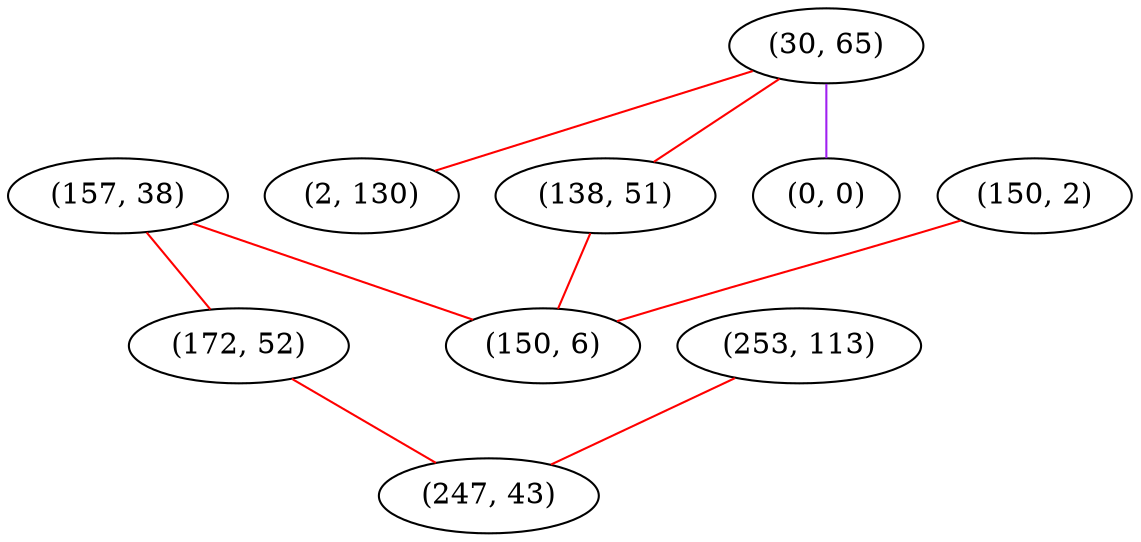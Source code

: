 graph "" {
"(157, 38)";
"(253, 113)";
"(30, 65)";
"(172, 52)";
"(247, 43)";
"(2, 130)";
"(138, 51)";
"(0, 0)";
"(150, 2)";
"(150, 6)";
"(157, 38)" -- "(172, 52)"  [color=red, key=0, weight=1];
"(157, 38)" -- "(150, 6)"  [color=red, key=0, weight=1];
"(253, 113)" -- "(247, 43)"  [color=red, key=0, weight=1];
"(30, 65)" -- "(0, 0)"  [color=purple, key=0, weight=4];
"(30, 65)" -- "(138, 51)"  [color=red, key=0, weight=1];
"(30, 65)" -- "(2, 130)"  [color=red, key=0, weight=1];
"(172, 52)" -- "(247, 43)"  [color=red, key=0, weight=1];
"(138, 51)" -- "(150, 6)"  [color=red, key=0, weight=1];
"(150, 2)" -- "(150, 6)"  [color=red, key=0, weight=1];
}
